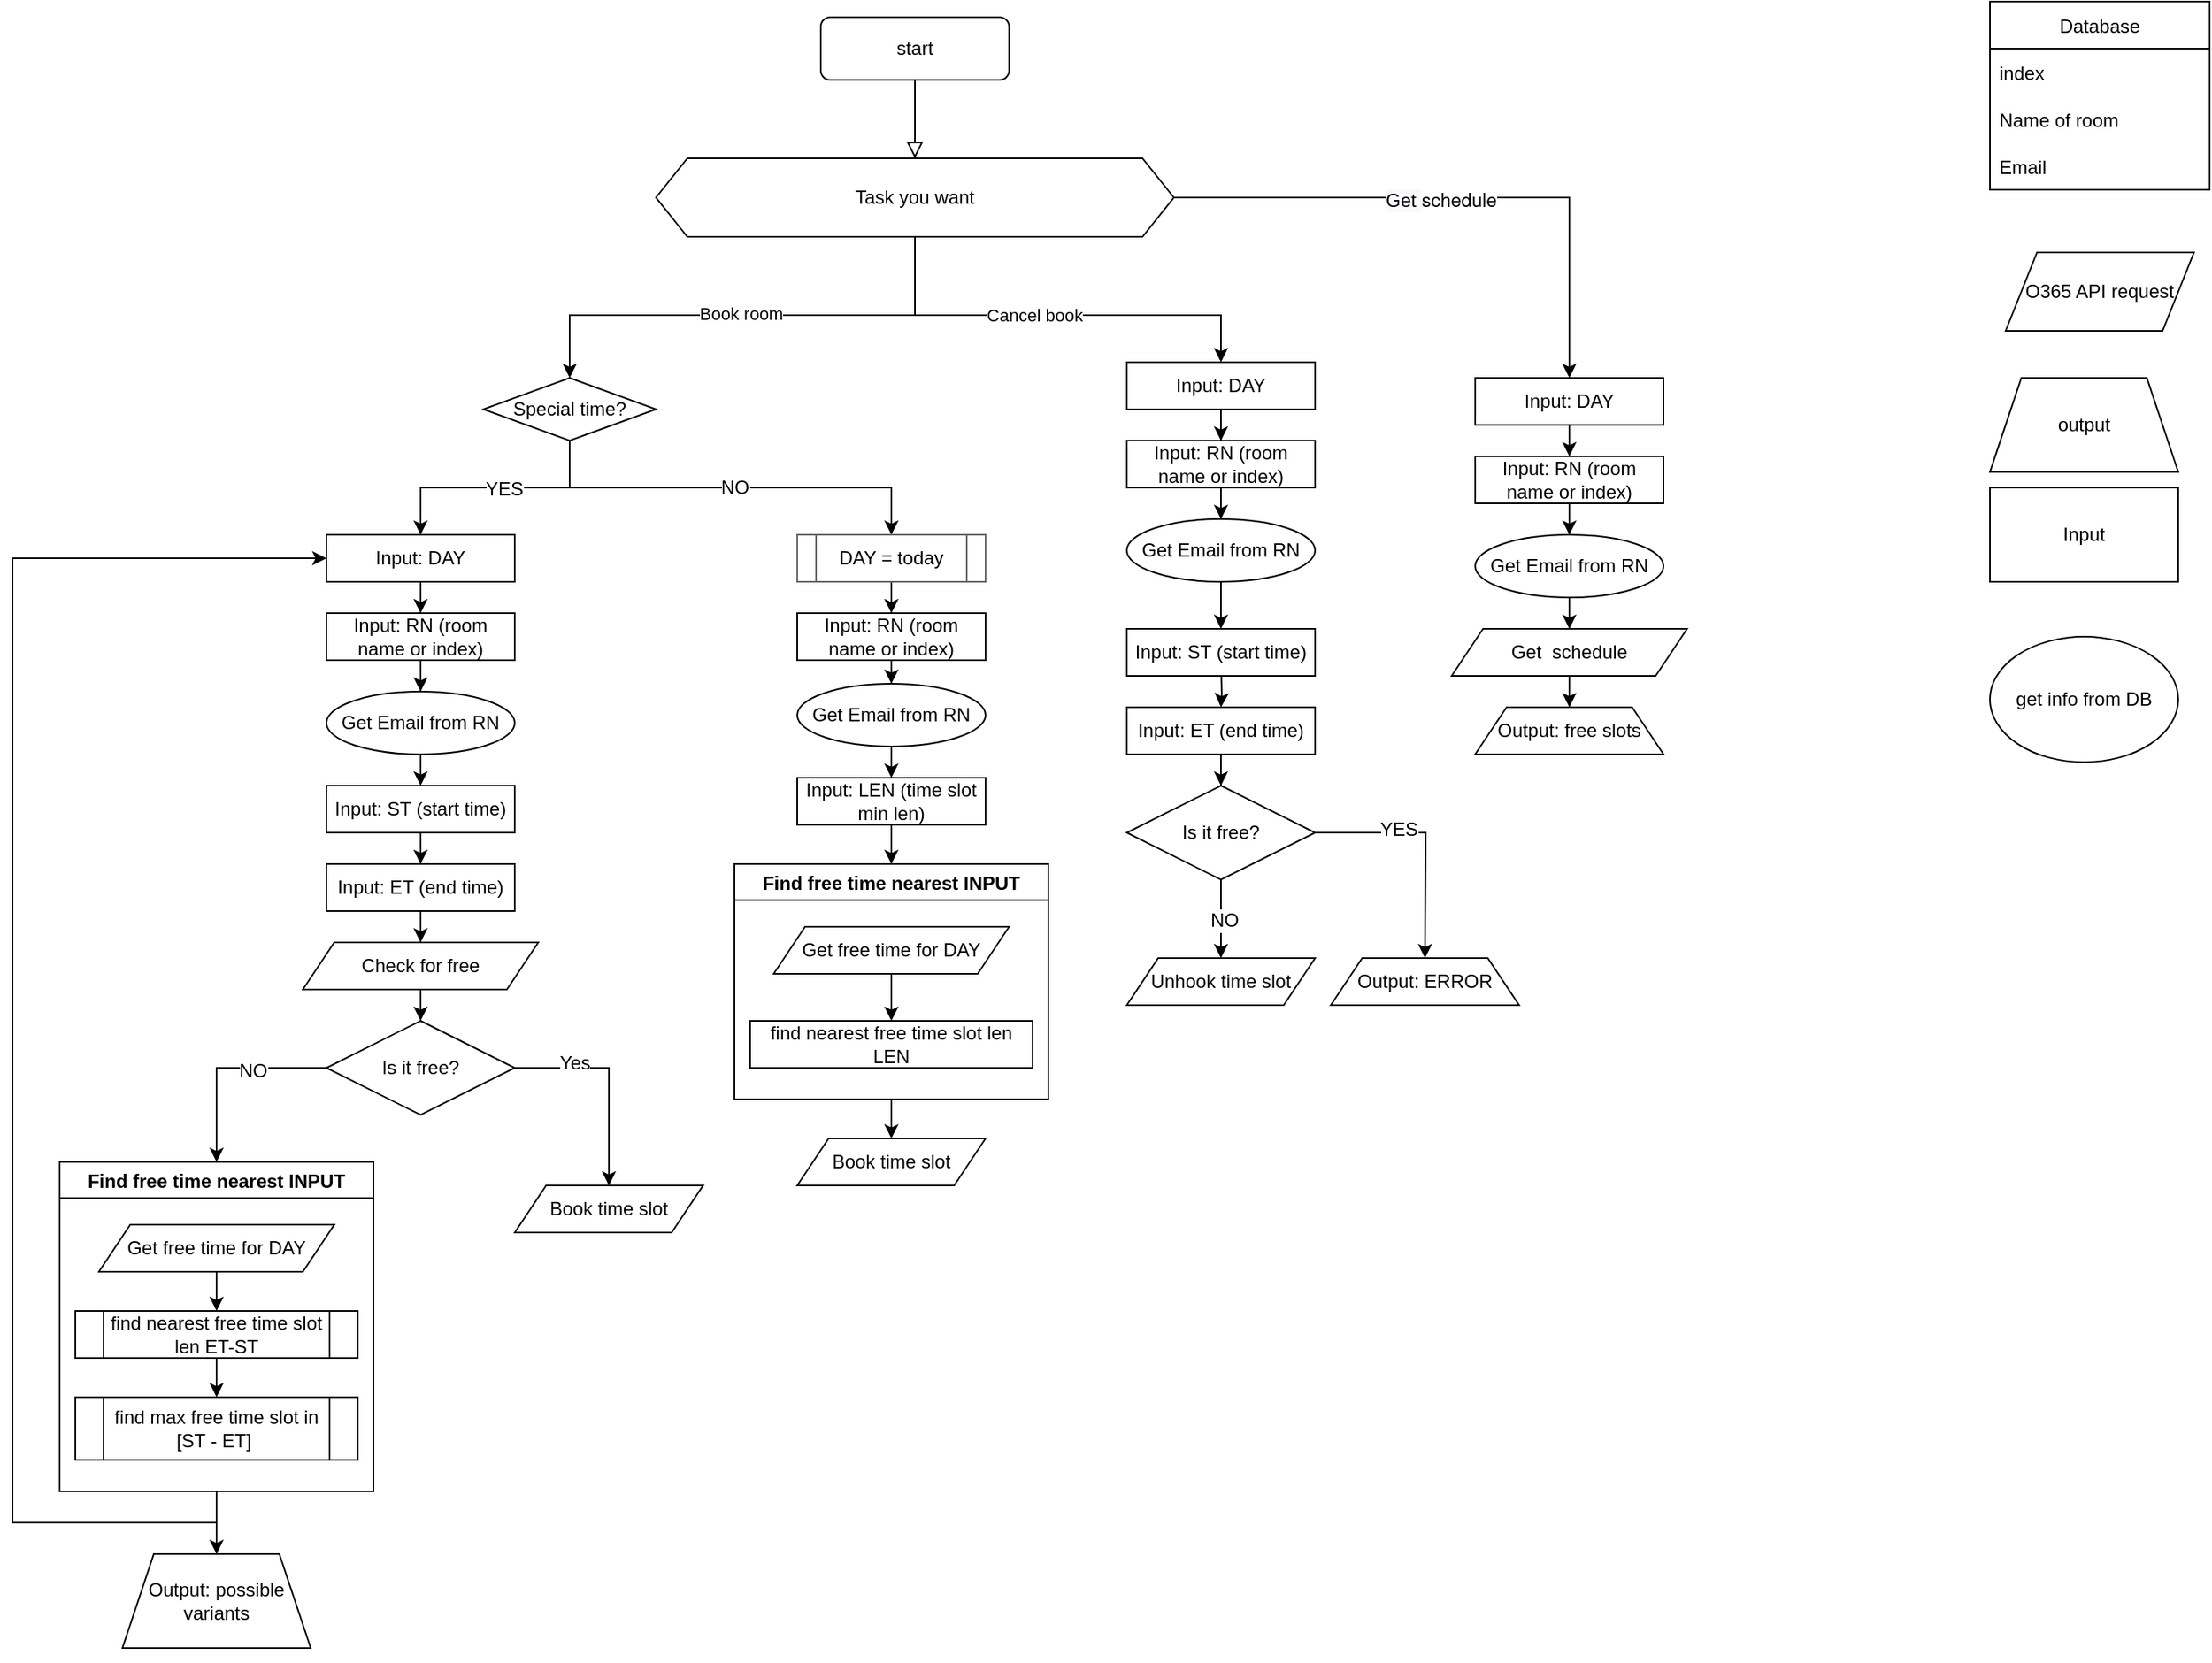 <mxfile version="20.0.4" type="device"><diagram id="C5RBs43oDa-KdzZeNtuy" name="Page-1"><mxGraphModel dx="1940" dy="641" grid="1" gridSize="10" guides="1" tooltips="1" connect="1" arrows="1" fold="1" page="1" pageScale="1" pageWidth="827" pageHeight="1169" math="0" shadow="0"><root><mxCell id="WIyWlLk6GJQsqaUBKTNV-0"/><mxCell id="WIyWlLk6GJQsqaUBKTNV-1" parent="WIyWlLk6GJQsqaUBKTNV-0"/><mxCell id="WIyWlLk6GJQsqaUBKTNV-2" value="" style="rounded=0;html=1;jettySize=auto;orthogonalLoop=1;fontSize=11;endArrow=block;endFill=0;endSize=8;strokeWidth=1;shadow=0;labelBackgroundColor=none;edgeStyle=orthogonalEdgeStyle;" parent="WIyWlLk6GJQsqaUBKTNV-1" source="WIyWlLk6GJQsqaUBKTNV-3" target="WIyWlLk6GJQsqaUBKTNV-6" edge="1"><mxGeometry relative="1" as="geometry"/></mxCell><mxCell id="WIyWlLk6GJQsqaUBKTNV-3" value="start" style="rounded=1;whiteSpace=wrap;html=1;fontSize=12;glass=0;strokeWidth=1;shadow=0;" parent="WIyWlLk6GJQsqaUBKTNV-1" vertex="1"><mxGeometry x="275" y="80" width="120" height="40" as="geometry"/></mxCell><mxCell id="_vr-dTdgnuaed3EJZdA1-14" style="edgeStyle=orthogonalEdgeStyle;rounded=0;orthogonalLoop=1;jettySize=auto;html=1;entryX=0.5;entryY=0;entryDx=0;entryDy=0;" edge="1" parent="WIyWlLk6GJQsqaUBKTNV-1" source="WIyWlLk6GJQsqaUBKTNV-6" target="_vr-dTdgnuaed3EJZdA1-22"><mxGeometry relative="1" as="geometry"><mxPoint x="110" y="300" as="targetPoint"/><Array as="points"><mxPoint x="335" y="270"/><mxPoint x="115" y="270"/></Array></mxGeometry></mxCell><mxCell id="_vr-dTdgnuaed3EJZdA1-15" value="Book room" style="edgeLabel;html=1;align=center;verticalAlign=middle;resizable=0;points=[];fontColor=default;" vertex="1" connectable="0" parent="_vr-dTdgnuaed3EJZdA1-14"><mxGeometry x="0.043" y="-1" relative="1" as="geometry"><mxPoint as="offset"/></mxGeometry></mxCell><mxCell id="_vr-dTdgnuaed3EJZdA1-17" style="edgeStyle=orthogonalEdgeStyle;rounded=0;orthogonalLoop=1;jettySize=auto;html=1;entryX=0.5;entryY=0;entryDx=0;entryDy=0;" edge="1" parent="WIyWlLk6GJQsqaUBKTNV-1" source="WIyWlLk6GJQsqaUBKTNV-6" target="_vr-dTdgnuaed3EJZdA1-90"><mxGeometry relative="1" as="geometry"><mxPoint x="520" y="310" as="targetPoint"/><Array as="points"><mxPoint x="335" y="270"/><mxPoint x="530" y="270"/></Array></mxGeometry></mxCell><mxCell id="_vr-dTdgnuaed3EJZdA1-18" value="Cancel book" style="edgeLabel;html=1;align=center;verticalAlign=middle;resizable=0;points=[];fontColor=default;" vertex="1" connectable="0" parent="_vr-dTdgnuaed3EJZdA1-17"><mxGeometry x="-0.057" y="1" relative="1" as="geometry"><mxPoint x="-4" y="1" as="offset"/></mxGeometry></mxCell><mxCell id="_vr-dTdgnuaed3EJZdA1-121" style="edgeStyle=orthogonalEdgeStyle;rounded=0;orthogonalLoop=1;jettySize=auto;html=1;entryX=0.5;entryY=0;entryDx=0;entryDy=0;fontSize=12;" edge="1" parent="WIyWlLk6GJQsqaUBKTNV-1" source="WIyWlLk6GJQsqaUBKTNV-6" target="_vr-dTdgnuaed3EJZdA1-111"><mxGeometry relative="1" as="geometry"/></mxCell><mxCell id="_vr-dTdgnuaed3EJZdA1-122" value="&lt;span style=&quot;background-color: rgb(248, 249, 250);&quot;&gt;Get&amp;nbsp;&lt;/span&gt;&lt;span style=&quot;font-family: &amp;quot;Helvetica Neue&amp;quot;;&quot;&gt;schedule&lt;/span&gt;" style="edgeLabel;html=1;align=center;verticalAlign=middle;resizable=0;points=[];fontSize=12;" vertex="1" connectable="0" parent="_vr-dTdgnuaed3EJZdA1-121"><mxGeometry x="-0.074" y="-1" relative="1" as="geometry"><mxPoint as="offset"/></mxGeometry></mxCell><mxCell id="WIyWlLk6GJQsqaUBKTNV-6" value="Task you want" style="shape=hexagon;perimeter=hexagonPerimeter2;whiteSpace=wrap;html=1;fixedSize=1;shadow=0;fontFamily=Helvetica;fontSize=12;fontColor=default;align=center;strokeColor=default;strokeWidth=1;fillColor=default;" parent="WIyWlLk6GJQsqaUBKTNV-1" vertex="1"><mxGeometry x="170" y="170" width="330" height="50" as="geometry"/></mxCell><mxCell id="_vr-dTdgnuaed3EJZdA1-0" value="Database" style="swimlane;fontStyle=0;childLayout=stackLayout;horizontal=1;startSize=30;horizontalStack=0;resizeParent=1;resizeParentMax=0;resizeLast=0;collapsible=1;marginBottom=0;" vertex="1" parent="WIyWlLk6GJQsqaUBKTNV-1"><mxGeometry x="1020" y="70" width="140" height="120" as="geometry"><mxRectangle x="650" y="40" width="90" height="30" as="alternateBounds"/></mxGeometry></mxCell><mxCell id="_vr-dTdgnuaed3EJZdA1-1" value="index" style="text;strokeColor=none;fillColor=none;align=left;verticalAlign=middle;spacingLeft=4;spacingRight=4;overflow=hidden;points=[[0,0.5],[1,0.5]];portConstraint=eastwest;rotatable=0;" vertex="1" parent="_vr-dTdgnuaed3EJZdA1-0"><mxGeometry y="30" width="140" height="30" as="geometry"/></mxCell><mxCell id="_vr-dTdgnuaed3EJZdA1-2" value="Name of room" style="text;strokeColor=none;fillColor=none;align=left;verticalAlign=middle;spacingLeft=4;spacingRight=4;overflow=hidden;points=[[0,0.5],[1,0.5]];portConstraint=eastwest;rotatable=0;" vertex="1" parent="_vr-dTdgnuaed3EJZdA1-0"><mxGeometry y="60" width="140" height="30" as="geometry"/></mxCell><mxCell id="_vr-dTdgnuaed3EJZdA1-135" value="Email" style="text;strokeColor=none;fillColor=none;align=left;verticalAlign=middle;spacingLeft=4;spacingRight=4;overflow=hidden;points=[[0,0.5],[1,0.5]];portConstraint=eastwest;rotatable=0;" vertex="1" parent="_vr-dTdgnuaed3EJZdA1-0"><mxGeometry y="90" width="140" height="30" as="geometry"/></mxCell><mxCell id="_vr-dTdgnuaed3EJZdA1-42" style="edgeStyle=orthogonalEdgeStyle;rounded=0;orthogonalLoop=1;jettySize=auto;html=1;entryX=0.5;entryY=0;entryDx=0;entryDy=0;fontSize=12;" edge="1" parent="WIyWlLk6GJQsqaUBKTNV-1" source="_vr-dTdgnuaed3EJZdA1-22" target="_vr-dTdgnuaed3EJZdA1-41"><mxGeometry relative="1" as="geometry"/></mxCell><mxCell id="_vr-dTdgnuaed3EJZdA1-43" value="YES" style="edgeLabel;html=1;align=center;verticalAlign=middle;resizable=0;points=[];fontSize=12;" vertex="1" connectable="0" parent="_vr-dTdgnuaed3EJZdA1-42"><mxGeometry x="-0.071" y="1" relative="1" as="geometry"><mxPoint as="offset"/></mxGeometry></mxCell><mxCell id="_vr-dTdgnuaed3EJZdA1-140" style="edgeStyle=orthogonalEdgeStyle;rounded=0;orthogonalLoop=1;jettySize=auto;html=1;entryX=0.5;entryY=0;entryDx=0;entryDy=0;labelBackgroundColor=default;fontSize=12;fontColor=default;" edge="1" parent="WIyWlLk6GJQsqaUBKTNV-1" source="_vr-dTdgnuaed3EJZdA1-22" target="_vr-dTdgnuaed3EJZdA1-83"><mxGeometry relative="1" as="geometry"><Array as="points"><mxPoint x="115" y="380"/><mxPoint x="320" y="380"/></Array></mxGeometry></mxCell><mxCell id="_vr-dTdgnuaed3EJZdA1-141" value="NO" style="edgeLabel;html=1;align=center;verticalAlign=middle;resizable=0;points=[];fontSize=12;fontColor=default;" vertex="1" connectable="0" parent="_vr-dTdgnuaed3EJZdA1-140"><mxGeometry x="-0.162" y="1" relative="1" as="geometry"><mxPoint x="24" y="1" as="offset"/></mxGeometry></mxCell><mxCell id="_vr-dTdgnuaed3EJZdA1-22" value="Special time?" style="rhombus;whiteSpace=wrap;html=1;fontSize=12;" vertex="1" parent="WIyWlLk6GJQsqaUBKTNV-1"><mxGeometry x="60" y="310" width="110" height="40" as="geometry"/></mxCell><mxCell id="_vr-dTdgnuaed3EJZdA1-103" style="edgeStyle=orthogonalEdgeStyle;rounded=0;orthogonalLoop=1;jettySize=auto;html=1;entryX=0.5;entryY=0;entryDx=0;entryDy=0;fontSize=12;" edge="1" parent="WIyWlLk6GJQsqaUBKTNV-1" source="_vr-dTdgnuaed3EJZdA1-41" target="_vr-dTdgnuaed3EJZdA1-102"><mxGeometry relative="1" as="geometry"/></mxCell><mxCell id="_vr-dTdgnuaed3EJZdA1-41" value="Input: DAY" style="rounded=0;whiteSpace=wrap;html=1;fontSize=12;" vertex="1" parent="WIyWlLk6GJQsqaUBKTNV-1"><mxGeometry x="-40" y="410" width="120" height="30" as="geometry"/></mxCell><mxCell id="_vr-dTdgnuaed3EJZdA1-44" value="O365 API request" style="shape=parallelogram;perimeter=parallelogramPerimeter;whiteSpace=wrap;html=1;fixedSize=1;fontSize=12;" vertex="1" parent="WIyWlLk6GJQsqaUBKTNV-1"><mxGeometry x="1030" y="230" width="120" height="50" as="geometry"/></mxCell><mxCell id="_vr-dTdgnuaed3EJZdA1-45" value="output" style="shape=trapezoid;perimeter=trapezoidPerimeter;whiteSpace=wrap;html=1;fixedSize=1;fontSize=12;" vertex="1" parent="WIyWlLk6GJQsqaUBKTNV-1"><mxGeometry x="1020" y="310" width="120" height="60" as="geometry"/></mxCell><mxCell id="_vr-dTdgnuaed3EJZdA1-46" value="Input" style="rounded=0;whiteSpace=wrap;html=1;fontSize=12;" vertex="1" parent="WIyWlLk6GJQsqaUBKTNV-1"><mxGeometry x="1020" y="380" width="120" height="60" as="geometry"/></mxCell><mxCell id="_vr-dTdgnuaed3EJZdA1-50" style="edgeStyle=orthogonalEdgeStyle;rounded=0;orthogonalLoop=1;jettySize=auto;html=1;exitX=0.5;exitY=1;exitDx=0;exitDy=0;fontSize=12;" edge="1" parent="WIyWlLk6GJQsqaUBKTNV-1" source="_vr-dTdgnuaed3EJZdA1-47" target="_vr-dTdgnuaed3EJZdA1-48"><mxGeometry relative="1" as="geometry"/></mxCell><mxCell id="_vr-dTdgnuaed3EJZdA1-47" value="Input: ST (start time)" style="rounded=0;whiteSpace=wrap;html=1;fontSize=12;" vertex="1" parent="WIyWlLk6GJQsqaUBKTNV-1"><mxGeometry x="-40" y="570" width="120" height="30" as="geometry"/></mxCell><mxCell id="_vr-dTdgnuaed3EJZdA1-54" style="edgeStyle=orthogonalEdgeStyle;rounded=0;orthogonalLoop=1;jettySize=auto;html=1;fontSize=12;" edge="1" parent="WIyWlLk6GJQsqaUBKTNV-1" source="_vr-dTdgnuaed3EJZdA1-48" target="_vr-dTdgnuaed3EJZdA1-53"><mxGeometry relative="1" as="geometry"/></mxCell><mxCell id="_vr-dTdgnuaed3EJZdA1-48" value="Input: ET (end time)" style="rounded=0;whiteSpace=wrap;html=1;fontSize=12;" vertex="1" parent="WIyWlLk6GJQsqaUBKTNV-1"><mxGeometry x="-40" y="620" width="120" height="30" as="geometry"/></mxCell><mxCell id="_vr-dTdgnuaed3EJZdA1-57" style="edgeStyle=orthogonalEdgeStyle;rounded=0;orthogonalLoop=1;jettySize=auto;html=1;exitX=1;exitY=0.5;exitDx=0;exitDy=0;entryX=0.5;entryY=0;entryDx=0;entryDy=0;fontSize=12;" edge="1" parent="WIyWlLk6GJQsqaUBKTNV-1" source="_vr-dTdgnuaed3EJZdA1-51" target="_vr-dTdgnuaed3EJZdA1-56"><mxGeometry relative="1" as="geometry"/></mxCell><mxCell id="_vr-dTdgnuaed3EJZdA1-58" value="Yes" style="edgeLabel;html=1;align=center;verticalAlign=middle;resizable=0;points=[];fontSize=12;" vertex="1" connectable="0" parent="_vr-dTdgnuaed3EJZdA1-57"><mxGeometry x="-0.44" y="3" relative="1" as="geometry"><mxPoint as="offset"/></mxGeometry></mxCell><mxCell id="_vr-dTdgnuaed3EJZdA1-63" style="edgeStyle=orthogonalEdgeStyle;rounded=0;orthogonalLoop=1;jettySize=auto;html=1;entryX=0.5;entryY=0;entryDx=0;entryDy=0;fontSize=12;exitX=0;exitY=0.5;exitDx=0;exitDy=0;" edge="1" parent="WIyWlLk6GJQsqaUBKTNV-1" source="_vr-dTdgnuaed3EJZdA1-51" target="_vr-dTdgnuaed3EJZdA1-61"><mxGeometry relative="1" as="geometry"/></mxCell><mxCell id="_vr-dTdgnuaed3EJZdA1-64" value="NO" style="edgeLabel;html=1;align=center;verticalAlign=middle;resizable=0;points=[];fontSize=12;" vertex="1" connectable="0" parent="_vr-dTdgnuaed3EJZdA1-63"><mxGeometry x="-0.271" y="2" relative="1" as="geometry"><mxPoint as="offset"/></mxGeometry></mxCell><mxCell id="_vr-dTdgnuaed3EJZdA1-51" value="Is it free?" style="rhombus;whiteSpace=wrap;html=1;fontSize=12;" vertex="1" parent="WIyWlLk6GJQsqaUBKTNV-1"><mxGeometry x="-40" y="720" width="120" height="60" as="geometry"/></mxCell><mxCell id="_vr-dTdgnuaed3EJZdA1-55" style="edgeStyle=orthogonalEdgeStyle;rounded=0;orthogonalLoop=1;jettySize=auto;html=1;entryX=0.5;entryY=0;entryDx=0;entryDy=0;fontSize=12;" edge="1" parent="WIyWlLk6GJQsqaUBKTNV-1" source="_vr-dTdgnuaed3EJZdA1-53" target="_vr-dTdgnuaed3EJZdA1-51"><mxGeometry relative="1" as="geometry"/></mxCell><mxCell id="_vr-dTdgnuaed3EJZdA1-53" value="Check for free" style="shape=parallelogram;perimeter=parallelogramPerimeter;whiteSpace=wrap;html=1;fixedSize=1;fontFamily=Helvetica;fontSize=12;fontColor=default;align=center;strokeColor=default;fillColor=default;" vertex="1" parent="WIyWlLk6GJQsqaUBKTNV-1"><mxGeometry x="-55" y="670" width="150" height="30" as="geometry"/></mxCell><mxCell id="_vr-dTdgnuaed3EJZdA1-56" value="Book time slot" style="shape=parallelogram;perimeter=parallelogramPerimeter;whiteSpace=wrap;html=1;fixedSize=1;fontSize=12;" vertex="1" parent="WIyWlLk6GJQsqaUBKTNV-1"><mxGeometry x="80" y="825" width="120" height="30" as="geometry"/></mxCell><mxCell id="_vr-dTdgnuaed3EJZdA1-71" style="edgeStyle=orthogonalEdgeStyle;rounded=0;orthogonalLoop=1;jettySize=auto;html=1;entryX=0;entryY=0.5;entryDx=0;entryDy=0;fontSize=12;exitX=0.5;exitY=1;exitDx=0;exitDy=0;" edge="1" parent="WIyWlLk6GJQsqaUBKTNV-1" source="_vr-dTdgnuaed3EJZdA1-60" target="_vr-dTdgnuaed3EJZdA1-41"><mxGeometry relative="1" as="geometry"><Array as="points"><mxPoint x="-110" y="1040"/><mxPoint x="-240" y="1040"/><mxPoint x="-240" y="425"/></Array></mxGeometry></mxCell><mxCell id="_vr-dTdgnuaed3EJZdA1-60" value="Output: possible variants" style="shape=trapezoid;perimeter=trapezoidPerimeter;whiteSpace=wrap;html=1;fixedSize=1;fontSize=12;" vertex="1" parent="WIyWlLk6GJQsqaUBKTNV-1"><mxGeometry x="-170" y="1060" width="120" height="60" as="geometry"/></mxCell><mxCell id="_vr-dTdgnuaed3EJZdA1-70" style="edgeStyle=orthogonalEdgeStyle;rounded=0;orthogonalLoop=1;jettySize=auto;html=1;entryX=0.5;entryY=0;entryDx=0;entryDy=0;fontSize=12;" edge="1" parent="WIyWlLk6GJQsqaUBKTNV-1" source="_vr-dTdgnuaed3EJZdA1-61" target="_vr-dTdgnuaed3EJZdA1-60"><mxGeometry relative="1" as="geometry"/></mxCell><mxCell id="_vr-dTdgnuaed3EJZdA1-61" value="Find free time nearest INPUT" style="swimlane;fontSize=12;" vertex="1" parent="WIyWlLk6GJQsqaUBKTNV-1"><mxGeometry x="-210" y="810" width="200" height="210" as="geometry"/></mxCell><mxCell id="_vr-dTdgnuaed3EJZdA1-68" style="edgeStyle=orthogonalEdgeStyle;rounded=0;orthogonalLoop=1;jettySize=auto;html=1;entryX=0.5;entryY=0;entryDx=0;entryDy=0;fontSize=12;" edge="1" parent="_vr-dTdgnuaed3EJZdA1-61" source="_vr-dTdgnuaed3EJZdA1-62" target="_vr-dTdgnuaed3EJZdA1-65"><mxGeometry relative="1" as="geometry"/></mxCell><mxCell id="_vr-dTdgnuaed3EJZdA1-62" value="Get free time for DAY" style="shape=parallelogram;perimeter=parallelogramPerimeter;whiteSpace=wrap;html=1;fixedSize=1;fontFamily=Helvetica;fontSize=12;fontColor=default;align=center;strokeColor=default;fillColor=default;" vertex="1" parent="_vr-dTdgnuaed3EJZdA1-61"><mxGeometry x="25" y="40" width="150" height="30" as="geometry"/></mxCell><mxCell id="_vr-dTdgnuaed3EJZdA1-69" style="edgeStyle=orthogonalEdgeStyle;rounded=0;orthogonalLoop=1;jettySize=auto;html=1;entryX=0.5;entryY=0;entryDx=0;entryDy=0;fontSize=12;" edge="1" parent="_vr-dTdgnuaed3EJZdA1-61" source="_vr-dTdgnuaed3EJZdA1-65" target="_vr-dTdgnuaed3EJZdA1-66"><mxGeometry relative="1" as="geometry"/></mxCell><mxCell id="_vr-dTdgnuaed3EJZdA1-65" value="find nearest free time slot len ET-ST" style="shape=process;whiteSpace=wrap;html=1;backgroundOutline=1;fontFamily=Helvetica;fontSize=12;fontColor=default;align=center;strokeColor=default;fillColor=default;" vertex="1" parent="_vr-dTdgnuaed3EJZdA1-61"><mxGeometry x="10" y="95" width="180" height="30" as="geometry"/></mxCell><mxCell id="_vr-dTdgnuaed3EJZdA1-66" value="find max free time slot in [ST - ET]&amp;nbsp;" style="shape=process;whiteSpace=wrap;html=1;backgroundOutline=1;fontFamily=Helvetica;fontSize=12;fontColor=default;align=center;strokeColor=default;fillColor=default;" vertex="1" parent="_vr-dTdgnuaed3EJZdA1-61"><mxGeometry x="10" y="150" width="180" height="40" as="geometry"/></mxCell><mxCell id="_vr-dTdgnuaed3EJZdA1-147" style="edgeStyle=orthogonalEdgeStyle;rounded=0;orthogonalLoop=1;jettySize=auto;html=1;entryX=0.5;entryY=0;entryDx=0;entryDy=0;labelBackgroundColor=default;fontSize=12;fontColor=default;" edge="1" parent="WIyWlLk6GJQsqaUBKTNV-1" source="_vr-dTdgnuaed3EJZdA1-74" target="_vr-dTdgnuaed3EJZdA1-75"><mxGeometry relative="1" as="geometry"/></mxCell><mxCell id="_vr-dTdgnuaed3EJZdA1-74" value="Input: LEN (time slot min len)" style="rounded=0;whiteSpace=wrap;html=1;fontSize=12;" vertex="1" parent="WIyWlLk6GJQsqaUBKTNV-1"><mxGeometry x="260" y="565" width="120" height="30" as="geometry"/></mxCell><mxCell id="_vr-dTdgnuaed3EJZdA1-145" style="edgeStyle=orthogonalEdgeStyle;rounded=0;orthogonalLoop=1;jettySize=auto;html=1;entryX=0.5;entryY=0;entryDx=0;entryDy=0;labelBackgroundColor=default;fontSize=12;fontColor=default;" edge="1" parent="WIyWlLk6GJQsqaUBKTNV-1" source="_vr-dTdgnuaed3EJZdA1-75" target="_vr-dTdgnuaed3EJZdA1-87"><mxGeometry relative="1" as="geometry"/></mxCell><mxCell id="_vr-dTdgnuaed3EJZdA1-75" value="Find free time nearest INPUT" style="swimlane;fontSize=12;" vertex="1" parent="WIyWlLk6GJQsqaUBKTNV-1"><mxGeometry x="220" y="620" width="200" height="150" as="geometry"/></mxCell><mxCell id="_vr-dTdgnuaed3EJZdA1-79" value="find nearest free time slot len LEN" style="rounded=0;whiteSpace=wrap;html=1;fontSize=12;" vertex="1" parent="_vr-dTdgnuaed3EJZdA1-75"><mxGeometry x="10" y="100" width="180" height="30" as="geometry"/></mxCell><mxCell id="_vr-dTdgnuaed3EJZdA1-148" style="edgeStyle=orthogonalEdgeStyle;rounded=0;orthogonalLoop=1;jettySize=auto;html=1;entryX=0.5;entryY=0;entryDx=0;entryDy=0;labelBackgroundColor=default;fontSize=12;fontColor=default;" edge="1" parent="_vr-dTdgnuaed3EJZdA1-75" source="_vr-dTdgnuaed3EJZdA1-77" target="_vr-dTdgnuaed3EJZdA1-79"><mxGeometry relative="1" as="geometry"/></mxCell><mxCell id="_vr-dTdgnuaed3EJZdA1-77" value="Get free time for DAY" style="shape=parallelogram;perimeter=parallelogramPerimeter;whiteSpace=wrap;html=1;fixedSize=1;fontFamily=Helvetica;fontSize=12;align=center;" vertex="1" parent="_vr-dTdgnuaed3EJZdA1-75"><mxGeometry x="25" y="40" width="150" height="30" as="geometry"/></mxCell><mxCell id="_vr-dTdgnuaed3EJZdA1-139" style="edgeStyle=orthogonalEdgeStyle;rounded=0;orthogonalLoop=1;jettySize=auto;html=1;entryX=0.5;entryY=0;entryDx=0;entryDy=0;labelBackgroundColor=default;fontSize=12;fontColor=default;" edge="1" parent="WIyWlLk6GJQsqaUBKTNV-1" source="_vr-dTdgnuaed3EJZdA1-83" target="_vr-dTdgnuaed3EJZdA1-105"><mxGeometry relative="1" as="geometry"/></mxCell><mxCell id="_vr-dTdgnuaed3EJZdA1-83" value="DAY = today" style="shape=process;whiteSpace=wrap;html=1;backgroundOutline=1;fontFamily=Helvetica;fontSize=12;fontColor=default;align=center;strokeColor=#666666;fillColor=default;" vertex="1" parent="WIyWlLk6GJQsqaUBKTNV-1"><mxGeometry x="260" y="410" width="120" height="30" as="geometry"/></mxCell><mxCell id="_vr-dTdgnuaed3EJZdA1-87" value="Book time slot" style="shape=parallelogram;perimeter=parallelogramPerimeter;whiteSpace=wrap;html=1;fixedSize=1;fontSize=12;" vertex="1" parent="WIyWlLk6GJQsqaUBKTNV-1"><mxGeometry x="260" y="795" width="120" height="30" as="geometry"/></mxCell><mxCell id="_vr-dTdgnuaed3EJZdA1-110" style="edgeStyle=orthogonalEdgeStyle;rounded=0;orthogonalLoop=1;jettySize=auto;html=1;entryX=0.5;entryY=0;entryDx=0;entryDy=0;fontSize=12;" edge="1" parent="WIyWlLk6GJQsqaUBKTNV-1" source="_vr-dTdgnuaed3EJZdA1-90" target="_vr-dTdgnuaed3EJZdA1-108"><mxGeometry relative="1" as="geometry"/></mxCell><mxCell id="_vr-dTdgnuaed3EJZdA1-90" value="Input: DAY" style="rounded=0;whiteSpace=wrap;html=1;fontSize=12;" vertex="1" parent="WIyWlLk6GJQsqaUBKTNV-1"><mxGeometry x="470" y="300" width="120" height="30" as="geometry"/></mxCell><mxCell id="_vr-dTdgnuaed3EJZdA1-91" style="edgeStyle=orthogonalEdgeStyle;rounded=0;orthogonalLoop=1;jettySize=auto;html=1;exitX=0.5;exitY=1;exitDx=0;exitDy=0;fontSize=12;" edge="1" parent="WIyWlLk6GJQsqaUBKTNV-1" target="_vr-dTdgnuaed3EJZdA1-93"><mxGeometry relative="1" as="geometry"><mxPoint x="530" y="490" as="sourcePoint"/></mxGeometry></mxCell><mxCell id="_vr-dTdgnuaed3EJZdA1-92" value="Input: ST (start time)" style="rounded=0;whiteSpace=wrap;html=1;fontSize=12;" vertex="1" parent="WIyWlLk6GJQsqaUBKTNV-1"><mxGeometry x="470" y="470" width="120" height="30" as="geometry"/></mxCell><mxCell id="_vr-dTdgnuaed3EJZdA1-95" style="edgeStyle=orthogonalEdgeStyle;rounded=0;orthogonalLoop=1;jettySize=auto;html=1;entryX=0.5;entryY=0;entryDx=0;entryDy=0;fontSize=12;" edge="1" parent="WIyWlLk6GJQsqaUBKTNV-1" source="_vr-dTdgnuaed3EJZdA1-93" target="_vr-dTdgnuaed3EJZdA1-94"><mxGeometry relative="1" as="geometry"/></mxCell><mxCell id="_vr-dTdgnuaed3EJZdA1-93" value="Input: ET (end time)" style="rounded=0;whiteSpace=wrap;html=1;fontSize=12;" vertex="1" parent="WIyWlLk6GJQsqaUBKTNV-1"><mxGeometry x="470" y="520" width="120" height="30" as="geometry"/></mxCell><mxCell id="_vr-dTdgnuaed3EJZdA1-97" style="edgeStyle=orthogonalEdgeStyle;rounded=0;orthogonalLoop=1;jettySize=auto;html=1;entryX=0.5;entryY=0;entryDx=0;entryDy=0;fontSize=12;" edge="1" parent="WIyWlLk6GJQsqaUBKTNV-1" source="_vr-dTdgnuaed3EJZdA1-94" target="_vr-dTdgnuaed3EJZdA1-96"><mxGeometry relative="1" as="geometry"/></mxCell><mxCell id="_vr-dTdgnuaed3EJZdA1-98" value="NO" style="edgeLabel;html=1;align=center;verticalAlign=middle;resizable=0;points=[];fontSize=12;" vertex="1" connectable="0" parent="_vr-dTdgnuaed3EJZdA1-97"><mxGeometry x="0.04" y="2" relative="1" as="geometry"><mxPoint as="offset"/></mxGeometry></mxCell><mxCell id="_vr-dTdgnuaed3EJZdA1-100" style="edgeStyle=orthogonalEdgeStyle;rounded=0;orthogonalLoop=1;jettySize=auto;html=1;entryX=0.5;entryY=0;entryDx=0;entryDy=0;fontSize=12;" edge="1" parent="WIyWlLk6GJQsqaUBKTNV-1" source="_vr-dTdgnuaed3EJZdA1-94"><mxGeometry relative="1" as="geometry"><mxPoint x="660" y="680" as="targetPoint"/></mxGeometry></mxCell><mxCell id="_vr-dTdgnuaed3EJZdA1-101" value="YES" style="edgeLabel;html=1;align=center;verticalAlign=middle;resizable=0;points=[];fontSize=12;" vertex="1" connectable="0" parent="_vr-dTdgnuaed3EJZdA1-100"><mxGeometry x="-0.305" y="2" relative="1" as="geometry"><mxPoint as="offset"/></mxGeometry></mxCell><mxCell id="_vr-dTdgnuaed3EJZdA1-94" value="Is it free?" style="rhombus;whiteSpace=wrap;html=1;fontSize=12;" vertex="1" parent="WIyWlLk6GJQsqaUBKTNV-1"><mxGeometry x="470" y="570" width="120" height="60" as="geometry"/></mxCell><mxCell id="_vr-dTdgnuaed3EJZdA1-96" value="Unhook time slot" style="shape=parallelogram;perimeter=parallelogramPerimeter;whiteSpace=wrap;html=1;fixedSize=1;fontSize=12;" vertex="1" parent="WIyWlLk6GJQsqaUBKTNV-1"><mxGeometry x="470" y="680" width="120" height="30" as="geometry"/></mxCell><mxCell id="_vr-dTdgnuaed3EJZdA1-99" value="Output: ERROR" style="shape=trapezoid;perimeter=trapezoidPerimeter;whiteSpace=wrap;html=1;fixedSize=1;fontSize=12;" vertex="1" parent="WIyWlLk6GJQsqaUBKTNV-1"><mxGeometry x="600" y="680" width="120" height="30" as="geometry"/></mxCell><mxCell id="_vr-dTdgnuaed3EJZdA1-125" style="edgeStyle=orthogonalEdgeStyle;rounded=0;orthogonalLoop=1;jettySize=auto;html=1;entryX=0.5;entryY=0;entryDx=0;entryDy=0;fontSize=12;" edge="1" parent="WIyWlLk6GJQsqaUBKTNV-1" source="_vr-dTdgnuaed3EJZdA1-102" target="_vr-dTdgnuaed3EJZdA1-124"><mxGeometry relative="1" as="geometry"/></mxCell><mxCell id="_vr-dTdgnuaed3EJZdA1-102" value="Input: RN (room name or index)" style="rounded=0;whiteSpace=wrap;html=1;fontSize=12;" vertex="1" parent="WIyWlLk6GJQsqaUBKTNV-1"><mxGeometry x="-40" y="460" width="120" height="30" as="geometry"/></mxCell><mxCell id="_vr-dTdgnuaed3EJZdA1-138" style="edgeStyle=orthogonalEdgeStyle;rounded=0;orthogonalLoop=1;jettySize=auto;html=1;entryX=0.5;entryY=0;entryDx=0;entryDy=0;fontSize=12;fontColor=default;" edge="1" parent="WIyWlLk6GJQsqaUBKTNV-1" source="_vr-dTdgnuaed3EJZdA1-105" target="_vr-dTdgnuaed3EJZdA1-136"><mxGeometry relative="1" as="geometry"/></mxCell><mxCell id="_vr-dTdgnuaed3EJZdA1-105" value="Input: RN (room name or index)" style="rounded=0;whiteSpace=wrap;html=1;fontSize=12;" vertex="1" parent="WIyWlLk6GJQsqaUBKTNV-1"><mxGeometry x="260" y="460" width="120" height="30" as="geometry"/></mxCell><mxCell id="_vr-dTdgnuaed3EJZdA1-130" style="edgeStyle=orthogonalEdgeStyle;rounded=0;orthogonalLoop=1;jettySize=auto;html=1;entryX=0.5;entryY=0;entryDx=0;entryDy=0;fontSize=12;" edge="1" parent="WIyWlLk6GJQsqaUBKTNV-1" source="_vr-dTdgnuaed3EJZdA1-108" target="_vr-dTdgnuaed3EJZdA1-129"><mxGeometry relative="1" as="geometry"/></mxCell><mxCell id="_vr-dTdgnuaed3EJZdA1-108" value="Input: RN (room name or index)" style="rounded=0;whiteSpace=wrap;html=1;fontSize=12;" vertex="1" parent="WIyWlLk6GJQsqaUBKTNV-1"><mxGeometry x="470" y="350" width="120" height="30" as="geometry"/></mxCell><mxCell id="_vr-dTdgnuaed3EJZdA1-114" style="edgeStyle=orthogonalEdgeStyle;rounded=0;orthogonalLoop=1;jettySize=auto;html=1;entryX=0.5;entryY=0;entryDx=0;entryDy=0;fontSize=12;" edge="1" parent="WIyWlLk6GJQsqaUBKTNV-1" source="_vr-dTdgnuaed3EJZdA1-111" target="_vr-dTdgnuaed3EJZdA1-113"><mxGeometry relative="1" as="geometry"/></mxCell><mxCell id="_vr-dTdgnuaed3EJZdA1-111" value="Input: DAY" style="rounded=0;whiteSpace=wrap;html=1;fontSize=12;" vertex="1" parent="WIyWlLk6GJQsqaUBKTNV-1"><mxGeometry x="692" y="310" width="120" height="30" as="geometry"/></mxCell><mxCell id="_vr-dTdgnuaed3EJZdA1-133" style="edgeStyle=orthogonalEdgeStyle;rounded=0;orthogonalLoop=1;jettySize=auto;html=1;entryX=0.5;entryY=0;entryDx=0;entryDy=0;fontSize=12;" edge="1" parent="WIyWlLk6GJQsqaUBKTNV-1" source="_vr-dTdgnuaed3EJZdA1-113" target="_vr-dTdgnuaed3EJZdA1-132"><mxGeometry relative="1" as="geometry"/></mxCell><mxCell id="_vr-dTdgnuaed3EJZdA1-113" value="Input: RN (room name or index)" style="rounded=0;whiteSpace=wrap;html=1;fontSize=12;" vertex="1" parent="WIyWlLk6GJQsqaUBKTNV-1"><mxGeometry x="692" y="360" width="120" height="30" as="geometry"/></mxCell><mxCell id="_vr-dTdgnuaed3EJZdA1-115" value="Output: free slots" style="shape=trapezoid;perimeter=trapezoidPerimeter;whiteSpace=wrap;html=1;fixedSize=1;fontSize=12;" vertex="1" parent="WIyWlLk6GJQsqaUBKTNV-1"><mxGeometry x="692" y="520" width="120" height="30" as="geometry"/></mxCell><mxCell id="_vr-dTdgnuaed3EJZdA1-120" style="edgeStyle=orthogonalEdgeStyle;rounded=0;orthogonalLoop=1;jettySize=auto;html=1;entryX=0.5;entryY=0;entryDx=0;entryDy=0;fontSize=12;" edge="1" parent="WIyWlLk6GJQsqaUBKTNV-1" source="_vr-dTdgnuaed3EJZdA1-118" target="_vr-dTdgnuaed3EJZdA1-115"><mxGeometry relative="1" as="geometry"/></mxCell><mxCell id="_vr-dTdgnuaed3EJZdA1-118" value="Get &amp;nbsp;schedule" style="shape=parallelogram;perimeter=parallelogramPerimeter;whiteSpace=wrap;html=1;fixedSize=1;fontFamily=Helvetica;fontSize=12;fontColor=default;align=center;strokeColor=default;fillColor=default;" vertex="1" parent="WIyWlLk6GJQsqaUBKTNV-1"><mxGeometry x="677" y="470" width="150" height="30" as="geometry"/></mxCell><mxCell id="_vr-dTdgnuaed3EJZdA1-123" value="get info from DB" style="ellipse;whiteSpace=wrap;html=1;fontSize=12;" vertex="1" parent="WIyWlLk6GJQsqaUBKTNV-1"><mxGeometry x="1020" y="475" width="120" height="80" as="geometry"/></mxCell><mxCell id="_vr-dTdgnuaed3EJZdA1-126" style="edgeStyle=orthogonalEdgeStyle;rounded=0;orthogonalLoop=1;jettySize=auto;html=1;entryX=0.5;entryY=0;entryDx=0;entryDy=0;fontSize=12;" edge="1" parent="WIyWlLk6GJQsqaUBKTNV-1" source="_vr-dTdgnuaed3EJZdA1-124" target="_vr-dTdgnuaed3EJZdA1-47"><mxGeometry relative="1" as="geometry"/></mxCell><mxCell id="_vr-dTdgnuaed3EJZdA1-124" value="Get Email from RN" style="ellipse;whiteSpace=wrap;html=1;fontSize=12;" vertex="1" parent="WIyWlLk6GJQsqaUBKTNV-1"><mxGeometry x="-40" y="510" width="120" height="40" as="geometry"/></mxCell><mxCell id="_vr-dTdgnuaed3EJZdA1-131" style="edgeStyle=orthogonalEdgeStyle;rounded=0;orthogonalLoop=1;jettySize=auto;html=1;entryX=0.5;entryY=0;entryDx=0;entryDy=0;fontSize=12;" edge="1" parent="WIyWlLk6GJQsqaUBKTNV-1" source="_vr-dTdgnuaed3EJZdA1-129" target="_vr-dTdgnuaed3EJZdA1-92"><mxGeometry relative="1" as="geometry"/></mxCell><mxCell id="_vr-dTdgnuaed3EJZdA1-129" value="Get Email from RN" style="ellipse;whiteSpace=wrap;html=1;fontSize=12;" vertex="1" parent="WIyWlLk6GJQsqaUBKTNV-1"><mxGeometry x="470" y="400" width="120" height="40" as="geometry"/></mxCell><mxCell id="_vr-dTdgnuaed3EJZdA1-134" style="edgeStyle=orthogonalEdgeStyle;rounded=0;orthogonalLoop=1;jettySize=auto;html=1;entryX=0.5;entryY=0;entryDx=0;entryDy=0;fontSize=12;" edge="1" parent="WIyWlLk6GJQsqaUBKTNV-1" source="_vr-dTdgnuaed3EJZdA1-132" target="_vr-dTdgnuaed3EJZdA1-118"><mxGeometry relative="1" as="geometry"/></mxCell><mxCell id="_vr-dTdgnuaed3EJZdA1-132" value="Get Email from RN" style="ellipse;whiteSpace=wrap;html=1;fontSize=12;" vertex="1" parent="WIyWlLk6GJQsqaUBKTNV-1"><mxGeometry x="692" y="410" width="120" height="40" as="geometry"/></mxCell><mxCell id="_vr-dTdgnuaed3EJZdA1-137" style="edgeStyle=orthogonalEdgeStyle;rounded=0;orthogonalLoop=1;jettySize=auto;html=1;entryX=0.5;entryY=0;entryDx=0;entryDy=0;fontSize=12;fontColor=default;" edge="1" parent="WIyWlLk6GJQsqaUBKTNV-1" source="_vr-dTdgnuaed3EJZdA1-136" target="_vr-dTdgnuaed3EJZdA1-74"><mxGeometry relative="1" as="geometry"/></mxCell><mxCell id="_vr-dTdgnuaed3EJZdA1-136" value="Get Email from RN" style="ellipse;whiteSpace=wrap;html=1;fontSize=12;" vertex="1" parent="WIyWlLk6GJQsqaUBKTNV-1"><mxGeometry x="260" y="505" width="120" height="40" as="geometry"/></mxCell></root></mxGraphModel></diagram></mxfile>